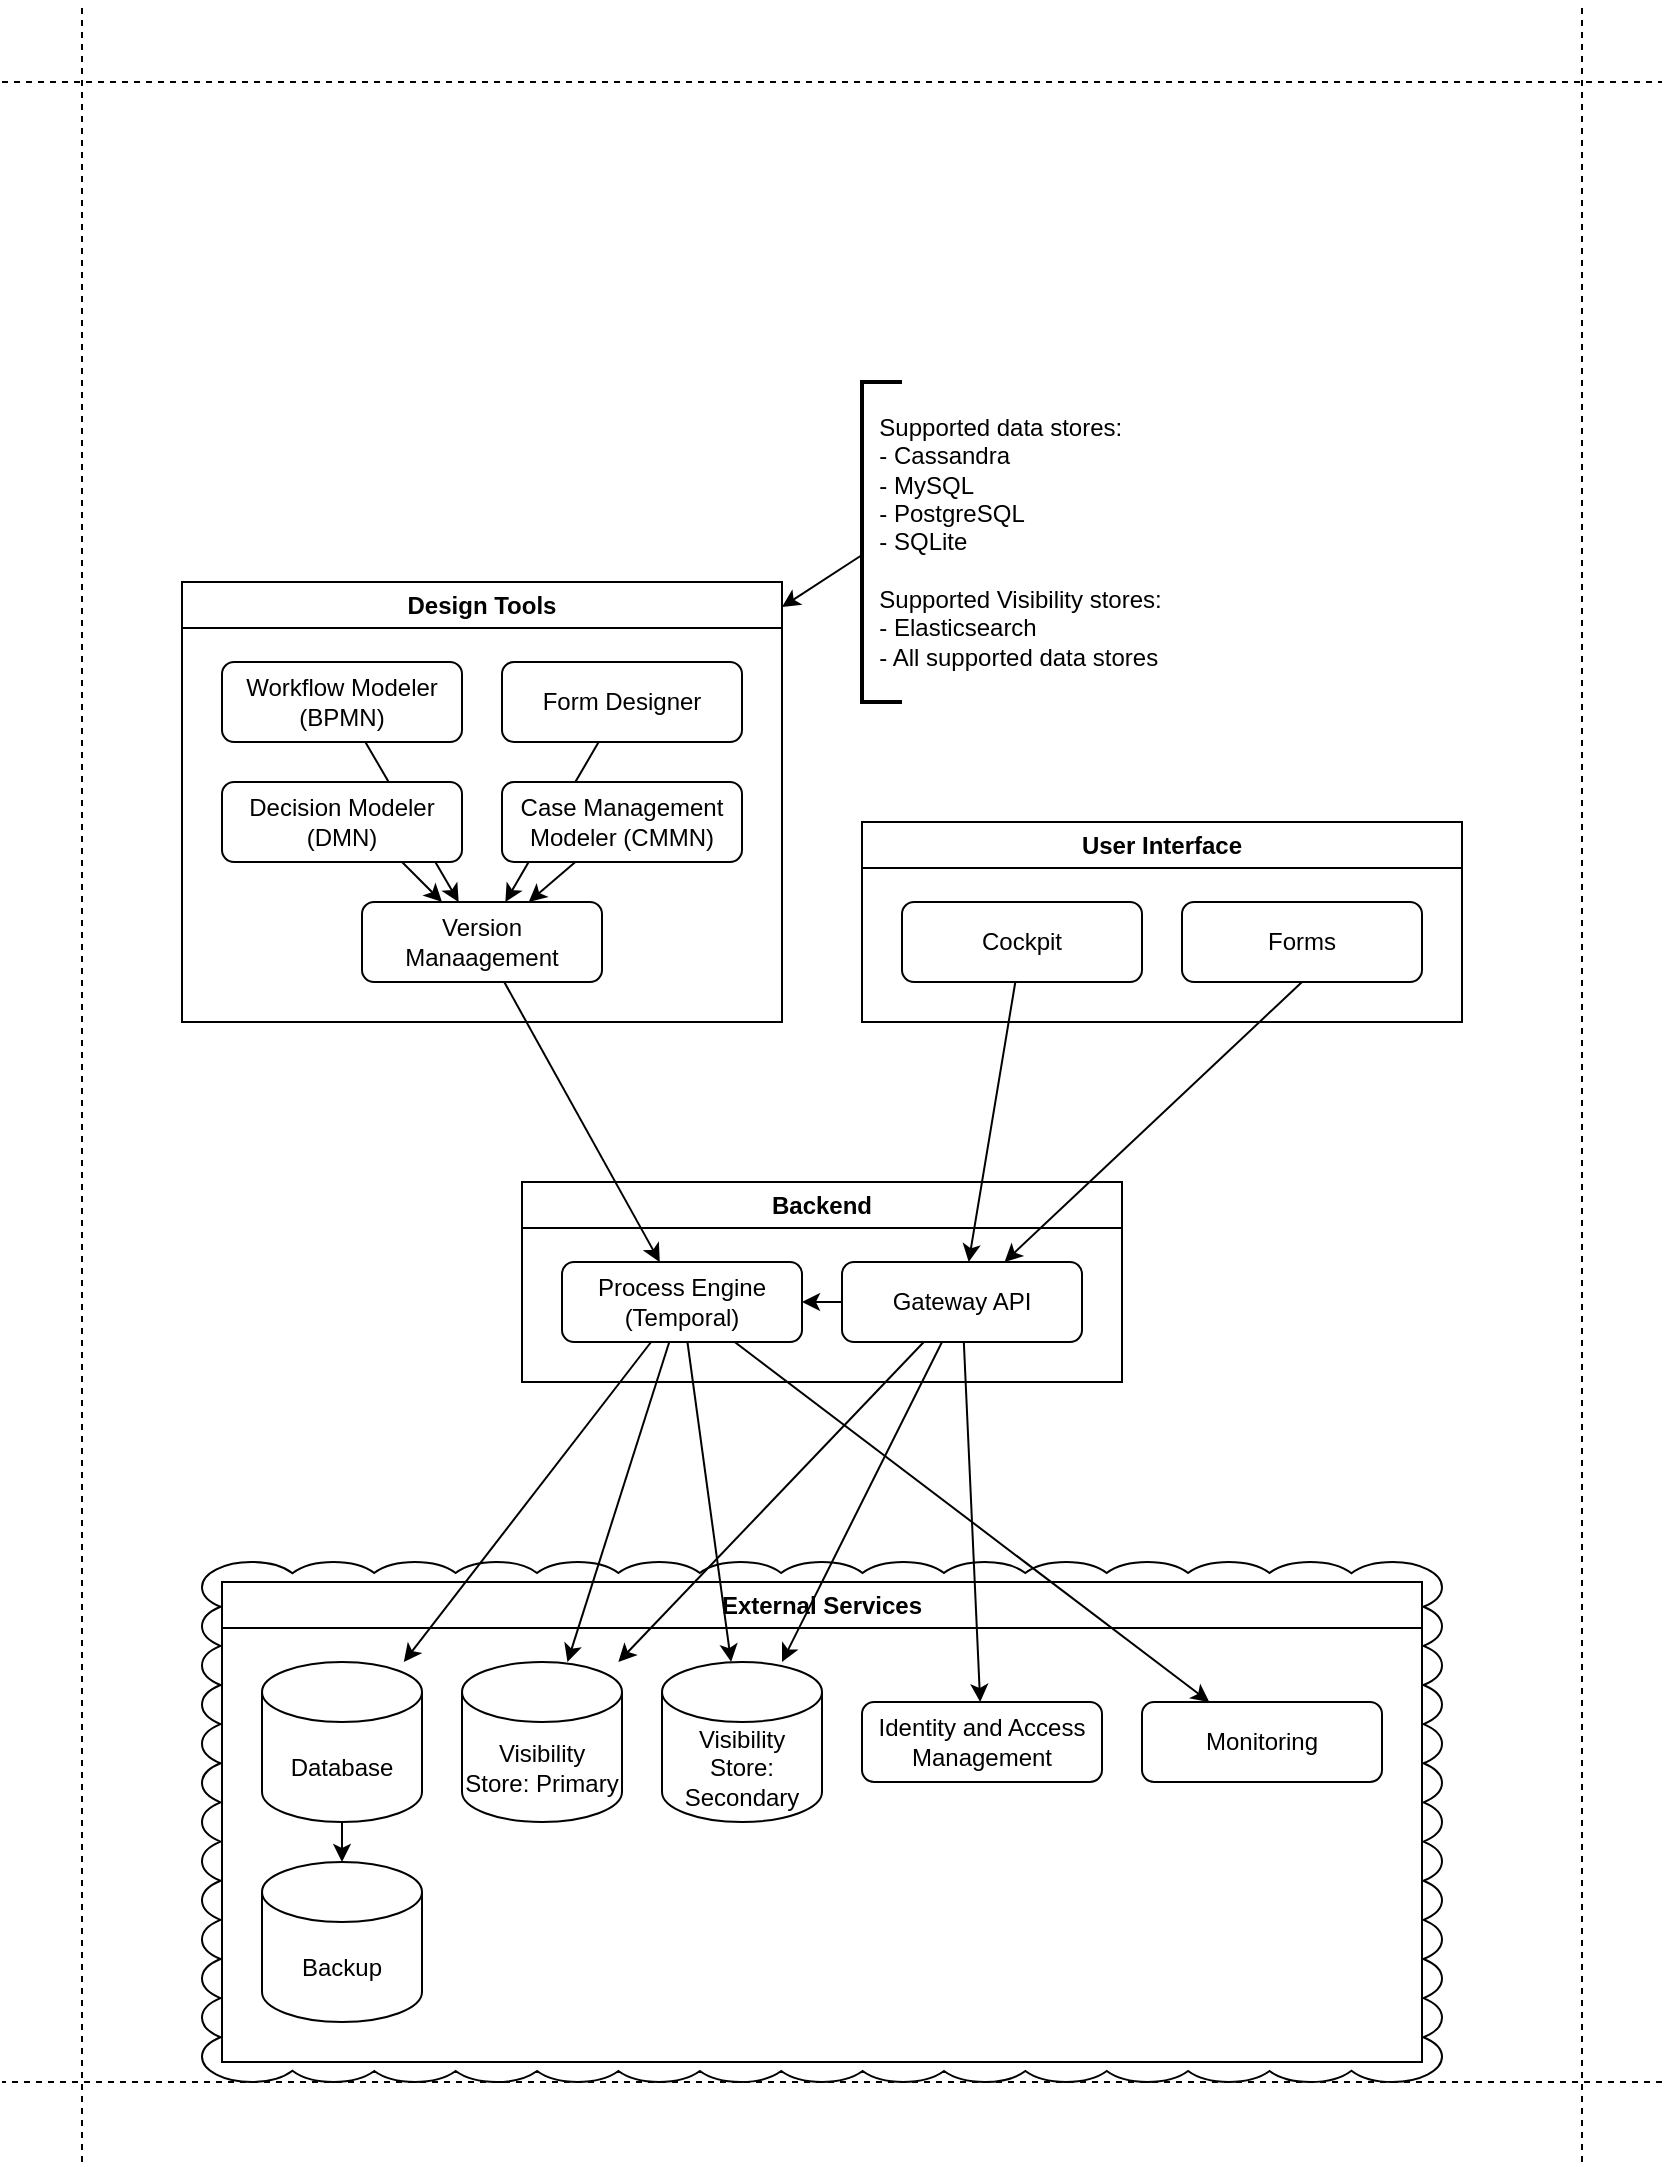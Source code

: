 <mxfile>
    <diagram id="5Pl4yYC9hCL2eV_9v8Tp" name="Page-1">
        <mxGraphModel dx="913" dy="773" grid="1" gridSize="10" guides="1" tooltips="1" connect="1" arrows="1" fold="1" page="1" pageScale="1" pageWidth="850" pageHeight="1100" math="0" shadow="0">
            <root>
                <mxCell id="0"/>
                <mxCell id="1" parent="0"/>
                <mxCell id="56" value="Design Tools" style="swimlane;whiteSpace=wrap;html=1;" parent="1" vertex="1">
                    <mxGeometry x="100" y="300" width="300" height="220" as="geometry"/>
                </mxCell>
                <mxCell id="92" style="edgeStyle=none;html=1;" edge="1" parent="56" source="29" target="67">
                    <mxGeometry relative="1" as="geometry"/>
                </mxCell>
                <mxCell id="29" value="Workflow Modeler (BPMN)" style="rounded=1;whiteSpace=wrap;html=1;" parent="56" vertex="1">
                    <mxGeometry x="20" y="40" width="120" height="40" as="geometry"/>
                </mxCell>
                <mxCell id="93" style="edgeStyle=none;html=1;" edge="1" parent="56" source="59" target="67">
                    <mxGeometry relative="1" as="geometry"/>
                </mxCell>
                <mxCell id="59" value="Form Designer" style="rounded=1;whiteSpace=wrap;html=1;" parent="56" vertex="1">
                    <mxGeometry x="160" y="40" width="120" height="40" as="geometry"/>
                </mxCell>
                <mxCell id="90" style="edgeStyle=none;html=1;exitX=0.75;exitY=1;exitDx=0;exitDy=0;" edge="1" parent="56" source="73" target="67">
                    <mxGeometry relative="1" as="geometry"/>
                </mxCell>
                <mxCell id="73" value="Decision Modeler (DMN)" style="rounded=1;whiteSpace=wrap;html=1;" parent="56" vertex="1">
                    <mxGeometry x="20" y="100" width="120" height="40" as="geometry"/>
                </mxCell>
                <mxCell id="67" value="Version Manaagement" style="rounded=1;whiteSpace=wrap;html=1;" parent="56" vertex="1">
                    <mxGeometry x="90" y="160" width="120" height="40" as="geometry"/>
                </mxCell>
                <mxCell id="89" style="html=1;" edge="1" parent="56" source="74" target="67">
                    <mxGeometry relative="1" as="geometry">
                        <mxPoint x="230" y="130" as="sourcePoint"/>
                        <Array as="points"/>
                    </mxGeometry>
                </mxCell>
                <mxCell id="74" value="Case Management Modeler (CMMN)" style="rounded=1;whiteSpace=wrap;html=1;" parent="56" vertex="1">
                    <mxGeometry x="160" y="100" width="120" height="40" as="geometry"/>
                </mxCell>
                <mxCell id="57" value="Backend" style="swimlane;whiteSpace=wrap;html=1;" parent="1" vertex="1">
                    <mxGeometry x="270" y="600" width="300" height="100" as="geometry"/>
                </mxCell>
                <mxCell id="27" value="Process Engine (Temporal)" style="rounded=1;whiteSpace=wrap;html=1;" parent="57" vertex="1">
                    <mxGeometry x="20" y="40" width="120" height="40" as="geometry"/>
                </mxCell>
                <mxCell id="95" style="edgeStyle=none;html=1;exitX=0;exitY=0.5;exitDx=0;exitDy=0;" edge="1" parent="57" source="94" target="27">
                    <mxGeometry relative="1" as="geometry"/>
                </mxCell>
                <mxCell id="94" value="Gateway API" style="rounded=1;whiteSpace=wrap;html=1;" vertex="1" parent="57">
                    <mxGeometry x="160" y="40" width="120" height="40" as="geometry"/>
                </mxCell>
                <mxCell id="58" value="User Interface" style="swimlane;whiteSpace=wrap;html=1;" parent="1" vertex="1">
                    <mxGeometry x="440" y="420" width="300" height="100" as="geometry"/>
                </mxCell>
                <mxCell id="33" value="Cockpit" style="rounded=1;whiteSpace=wrap;html=1;" parent="58" vertex="1">
                    <mxGeometry x="20" y="40" width="120" height="40" as="geometry"/>
                </mxCell>
                <mxCell id="45" value="Forms" style="rounded=1;whiteSpace=wrap;html=1;" parent="58" vertex="1">
                    <mxGeometry x="160" y="40" width="120" height="40" as="geometry"/>
                </mxCell>
                <mxCell id="76" value="" style="whiteSpace=wrap;html=1;shape=mxgraph.basic.cloud_rect" parent="1" vertex="1">
                    <mxGeometry x="110" y="790" width="620" height="260" as="geometry"/>
                </mxCell>
                <mxCell id="113" style="edgeStyle=none;html=1;" edge="1" parent="1" source="84" target="56">
                    <mxGeometry relative="1" as="geometry"/>
                </mxCell>
                <mxCell id="84" value="&amp;nbsp; Supported data stores:&lt;br&gt;&amp;nbsp; - Cassandra&lt;br&gt;&amp;nbsp; - MySQL&lt;br&gt;&amp;nbsp; - PostgreSQL&lt;br&gt;&amp;nbsp; - SQLite&lt;br&gt;&lt;br&gt;&amp;nbsp; Supported Visibility stores:&lt;br&gt;&amp;nbsp; - Elasticsearch&lt;br&gt;&amp;nbsp; - All supported data stores" style="strokeWidth=2;html=1;shape=mxgraph.flowchart.annotation_1;align=left;pointerEvents=1;" parent="1" vertex="1">
                    <mxGeometry x="440" y="200" width="20" height="160" as="geometry"/>
                </mxCell>
                <mxCell id="81" value="External Services" style="swimlane;whiteSpace=wrap;html=1;" parent="1" vertex="1">
                    <mxGeometry x="120" y="800" width="600" height="240" as="geometry"/>
                </mxCell>
                <mxCell id="103" style="edgeStyle=none;html=1;" edge="1" parent="81" source="85" target="101">
                    <mxGeometry relative="1" as="geometry"/>
                </mxCell>
                <mxCell id="85" value="Database" style="shape=cylinder3;whiteSpace=wrap;html=1;boundedLbl=1;backgroundOutline=1;size=15;rounded=1;" vertex="1" parent="81">
                    <mxGeometry x="20" y="40" width="80" height="80" as="geometry"/>
                </mxCell>
                <mxCell id="32" value="Visibility Store: Primary" style="shape=cylinder3;whiteSpace=wrap;html=1;boundedLbl=1;backgroundOutline=1;size=15;rounded=1;" parent="81" vertex="1">
                    <mxGeometry x="120" y="40" width="80" height="80" as="geometry"/>
                </mxCell>
                <mxCell id="101" value="Backup" style="shape=cylinder3;whiteSpace=wrap;html=1;boundedLbl=1;backgroundOutline=1;size=15;rounded=1;" vertex="1" parent="81">
                    <mxGeometry x="20" y="140" width="80" height="80" as="geometry"/>
                </mxCell>
                <mxCell id="102" value="Visibility Store: Secondary" style="shape=cylinder3;whiteSpace=wrap;html=1;boundedLbl=1;backgroundOutline=1;size=15;rounded=1;" vertex="1" parent="81">
                    <mxGeometry x="220" y="40" width="80" height="80" as="geometry"/>
                </mxCell>
                <mxCell id="100" value="Identity and Access Management" style="rounded=1;whiteSpace=wrap;html=1;" vertex="1" parent="81">
                    <mxGeometry x="320" y="60" width="120" height="40" as="geometry"/>
                </mxCell>
                <mxCell id="99" value="Monitoring" style="rounded=1;whiteSpace=wrap;html=1;" vertex="1" parent="81">
                    <mxGeometry x="460" y="60" width="120" height="40" as="geometry"/>
                </mxCell>
                <mxCell id="96" style="edgeStyle=none;html=1;exitX=0.5;exitY=1;exitDx=0;exitDy=0;" edge="1" parent="1" source="45" target="94">
                    <mxGeometry relative="1" as="geometry"/>
                </mxCell>
                <mxCell id="97" style="edgeStyle=none;html=1;" edge="1" parent="1" source="67" target="27">
                    <mxGeometry relative="1" as="geometry"/>
                </mxCell>
                <mxCell id="98" style="edgeStyle=none;html=1;" edge="1" parent="1" source="33" target="94">
                    <mxGeometry relative="1" as="geometry"/>
                </mxCell>
                <mxCell id="104" style="edgeStyle=none;html=1;" edge="1" parent="1" source="27" target="102">
                    <mxGeometry relative="1" as="geometry"/>
                </mxCell>
                <mxCell id="105" style="edgeStyle=none;html=1;" edge="1" parent="1" source="27" target="32">
                    <mxGeometry relative="1" as="geometry"/>
                </mxCell>
                <mxCell id="106" style="edgeStyle=none;html=1;" edge="1" parent="1" source="27" target="85">
                    <mxGeometry relative="1" as="geometry"/>
                </mxCell>
                <mxCell id="109" style="edgeStyle=none;html=1;" edge="1" parent="1" source="94" target="32">
                    <mxGeometry relative="1" as="geometry"/>
                </mxCell>
                <mxCell id="110" style="edgeStyle=none;html=1;" edge="1" parent="1" source="94" target="102">
                    <mxGeometry relative="1" as="geometry"/>
                </mxCell>
                <mxCell id="111" style="edgeStyle=none;html=1;" edge="1" parent="1" source="94" target="100">
                    <mxGeometry relative="1" as="geometry"/>
                </mxCell>
                <mxCell id="112" style="edgeStyle=none;html=1;" edge="1" parent="1" source="27" target="99">
                    <mxGeometry relative="1" as="geometry"/>
                </mxCell>
                <mxCell id="114" value="" style="endArrow=none;dashed=1;html=1;" edge="1" parent="1">
                    <mxGeometry width="50" height="50" relative="1" as="geometry">
                        <mxPoint x="10" y="50" as="sourcePoint"/>
                        <mxPoint x="840" y="50" as="targetPoint"/>
                    </mxGeometry>
                </mxCell>
                <mxCell id="115" value="" style="endArrow=none;dashed=1;html=1;" edge="1" parent="1">
                    <mxGeometry width="50" height="50" relative="1" as="geometry">
                        <mxPoint x="50" y="1090" as="sourcePoint"/>
                        <mxPoint x="50" y="10" as="targetPoint"/>
                    </mxGeometry>
                </mxCell>
                <mxCell id="116" value="" style="endArrow=none;dashed=1;html=1;" edge="1" parent="1">
                    <mxGeometry width="50" height="50" relative="1" as="geometry">
                        <mxPoint x="840" y="1050" as="sourcePoint"/>
                        <mxPoint x="10" y="1050" as="targetPoint"/>
                    </mxGeometry>
                </mxCell>
                <mxCell id="117" value="" style="endArrow=none;dashed=1;html=1;" edge="1" parent="1">
                    <mxGeometry width="50" height="50" relative="1" as="geometry">
                        <mxPoint x="800" y="1090" as="sourcePoint"/>
                        <mxPoint x="800" y="10" as="targetPoint"/>
                    </mxGeometry>
                </mxCell>
            </root>
        </mxGraphModel>
    </diagram>
</mxfile>